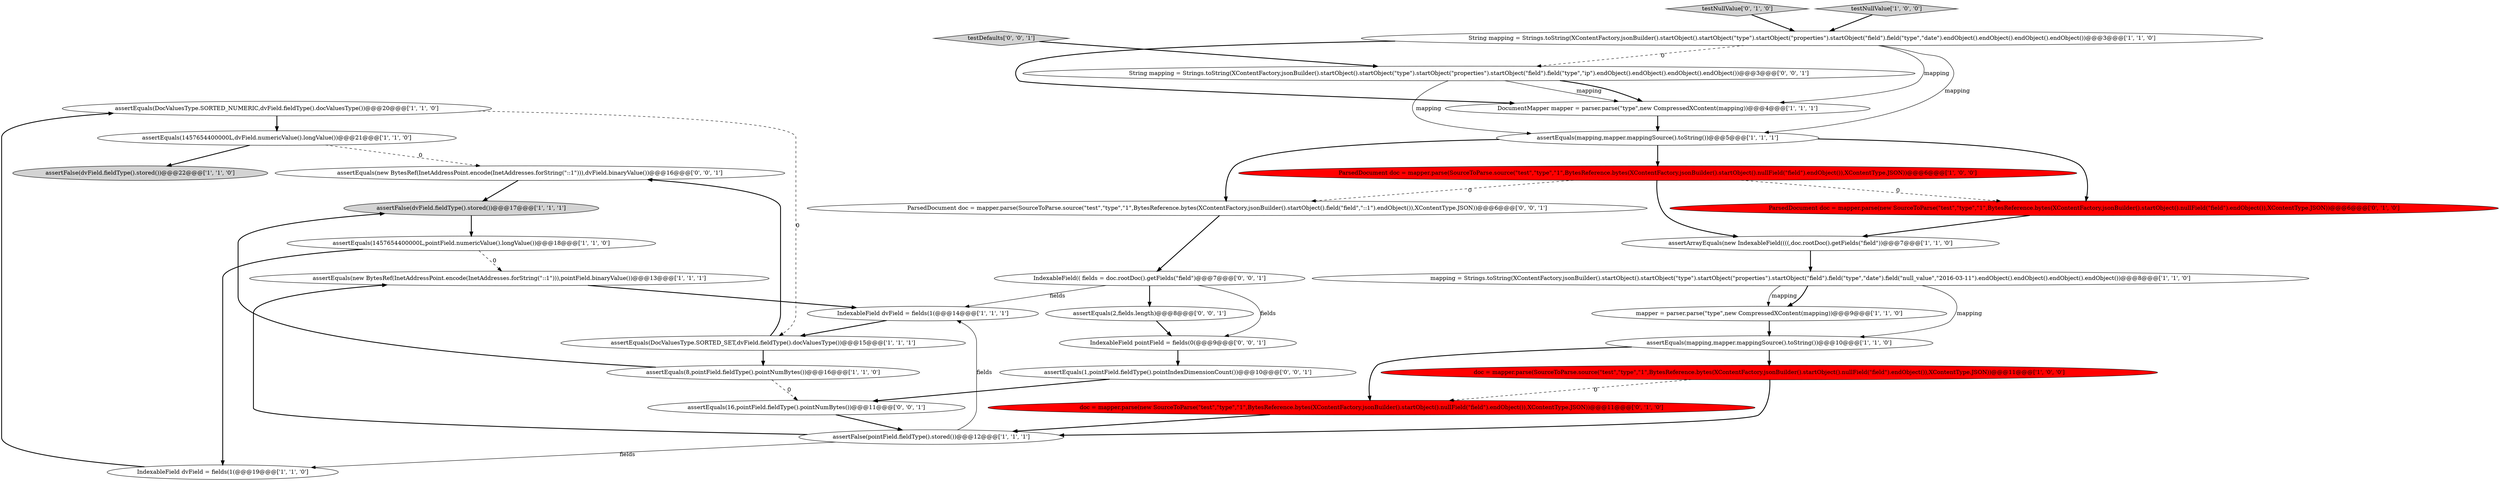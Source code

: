 digraph {
8 [style = filled, label = "assertEquals(DocValuesType.SORTED_NUMERIC,dvField.fieldType().docValuesType())@@@20@@@['1', '1', '0']", fillcolor = white, shape = ellipse image = "AAA0AAABBB1BBB"];
29 [style = filled, label = "assertEquals(16,pointField.fieldType().pointNumBytes())@@@11@@@['0', '0', '1']", fillcolor = white, shape = ellipse image = "AAA0AAABBB3BBB"];
1 [style = filled, label = "assertFalse(dvField.fieldType().stored())@@@17@@@['1', '1', '1']", fillcolor = lightgray, shape = ellipse image = "AAA0AAABBB1BBB"];
2 [style = filled, label = "assertEquals(1457654400000L,dvField.numericValue().longValue())@@@21@@@['1', '1', '0']", fillcolor = white, shape = ellipse image = "AAA0AAABBB1BBB"];
18 [style = filled, label = "IndexableField dvField = fields(1(@@@14@@@['1', '1', '1']", fillcolor = white, shape = ellipse image = "AAA0AAABBB1BBB"];
14 [style = filled, label = "assertEquals(new BytesRef(InetAddressPoint.encode(InetAddresses.forString(\"::1\"))),pointField.binaryValue())@@@13@@@['1', '1', '1']", fillcolor = white, shape = ellipse image = "AAA0AAABBB1BBB"];
13 [style = filled, label = "mapper = parser.parse(\"type\",new CompressedXContent(mapping))@@@9@@@['1', '1', '0']", fillcolor = white, shape = ellipse image = "AAA0AAABBB1BBB"];
17 [style = filled, label = "assertEquals(mapping,mapper.mappingSource().toString())@@@10@@@['1', '1', '0']", fillcolor = white, shape = ellipse image = "AAA0AAABBB1BBB"];
12 [style = filled, label = "assertEquals(DocValuesType.SORTED_SET,dvField.fieldType().docValuesType())@@@15@@@['1', '1', '1']", fillcolor = white, shape = ellipse image = "AAA0AAABBB1BBB"];
19 [style = filled, label = "DocumentMapper mapper = parser.parse(\"type\",new CompressedXContent(mapping))@@@4@@@['1', '1', '1']", fillcolor = white, shape = ellipse image = "AAA0AAABBB1BBB"];
20 [style = filled, label = "assertFalse(dvField.fieldType().stored())@@@22@@@['1', '1', '0']", fillcolor = lightgray, shape = ellipse image = "AAA0AAABBB1BBB"];
3 [style = filled, label = "ParsedDocument doc = mapper.parse(SourceToParse.source(\"test\",\"type\",\"1\",BytesReference.bytes(XContentFactory.jsonBuilder().startObject().nullField(\"field\").endObject()),XContentType.JSON))@@@6@@@['1', '0', '0']", fillcolor = red, shape = ellipse image = "AAA1AAABBB1BBB"];
26 [style = filled, label = "ParsedDocument doc = mapper.parse(SourceToParse.source(\"test\",\"type\",\"1\",BytesReference.bytes(XContentFactory.jsonBuilder().startObject().field(\"field\",\"::1\").endObject()),XContentType.JSON))@@@6@@@['0', '0', '1']", fillcolor = white, shape = ellipse image = "AAA0AAABBB3BBB"];
31 [style = filled, label = "IndexableField(( fields = doc.rootDoc().getFields(\"field\")@@@7@@@['0', '0', '1']", fillcolor = white, shape = ellipse image = "AAA0AAABBB3BBB"];
11 [style = filled, label = "doc = mapper.parse(SourceToParse.source(\"test\",\"type\",\"1\",BytesReference.bytes(XContentFactory.jsonBuilder().startObject().nullField(\"field\").endObject()),XContentType.JSON))@@@11@@@['1', '0', '0']", fillcolor = red, shape = ellipse image = "AAA1AAABBB1BBB"];
0 [style = filled, label = "mapping = Strings.toString(XContentFactory.jsonBuilder().startObject().startObject(\"type\").startObject(\"properties\").startObject(\"field\").field(\"type\",\"date\").field(\"null_value\",\"2016-03-11\").endObject().endObject().endObject().endObject())@@@8@@@['1', '1', '0']", fillcolor = white, shape = ellipse image = "AAA0AAABBB1BBB"];
15 [style = filled, label = "assertEquals(1457654400000L,pointField.numericValue().longValue())@@@18@@@['1', '1', '0']", fillcolor = white, shape = ellipse image = "AAA0AAABBB1BBB"];
32 [style = filled, label = "assertEquals(2,fields.length)@@@8@@@['0', '0', '1']", fillcolor = white, shape = ellipse image = "AAA0AAABBB3BBB"];
22 [style = filled, label = "testNullValue['0', '1', '0']", fillcolor = lightgray, shape = diamond image = "AAA0AAABBB2BBB"];
7 [style = filled, label = "IndexableField dvField = fields(1(@@@19@@@['1', '1', '0']", fillcolor = white, shape = ellipse image = "AAA0AAABBB1BBB"];
28 [style = filled, label = "String mapping = Strings.toString(XContentFactory.jsonBuilder().startObject().startObject(\"type\").startObject(\"properties\").startObject(\"field\").field(\"type\",\"ip\").endObject().endObject().endObject().endObject())@@@3@@@['0', '0', '1']", fillcolor = white, shape = ellipse image = "AAA0AAABBB3BBB"];
23 [style = filled, label = "ParsedDocument doc = mapper.parse(new SourceToParse(\"test\",\"type\",\"1\",BytesReference.bytes(XContentFactory.jsonBuilder().startObject().nullField(\"field\").endObject()),XContentType.JSON))@@@6@@@['0', '1', '0']", fillcolor = red, shape = ellipse image = "AAA1AAABBB2BBB"];
24 [style = filled, label = "assertEquals(1,pointField.fieldType().pointIndexDimensionCount())@@@10@@@['0', '0', '1']", fillcolor = white, shape = ellipse image = "AAA0AAABBB3BBB"];
10 [style = filled, label = "assertEquals(8,pointField.fieldType().pointNumBytes())@@@16@@@['1', '1', '0']", fillcolor = white, shape = ellipse image = "AAA0AAABBB1BBB"];
5 [style = filled, label = "String mapping = Strings.toString(XContentFactory.jsonBuilder().startObject().startObject(\"type\").startObject(\"properties\").startObject(\"field\").field(\"type\",\"date\").endObject().endObject().endObject().endObject())@@@3@@@['1', '1', '0']", fillcolor = white, shape = ellipse image = "AAA0AAABBB1BBB"];
25 [style = filled, label = "assertEquals(new BytesRef(InetAddressPoint.encode(InetAddresses.forString(\"::1\"))),dvField.binaryValue())@@@16@@@['0', '0', '1']", fillcolor = white, shape = ellipse image = "AAA0AAABBB3BBB"];
27 [style = filled, label = "IndexableField pointField = fields(0(@@@9@@@['0', '0', '1']", fillcolor = white, shape = ellipse image = "AAA0AAABBB3BBB"];
6 [style = filled, label = "testNullValue['1', '0', '0']", fillcolor = lightgray, shape = diamond image = "AAA0AAABBB1BBB"];
16 [style = filled, label = "assertArrayEquals(new IndexableField((((,doc.rootDoc().getFields(\"field\"))@@@7@@@['1', '1', '0']", fillcolor = white, shape = ellipse image = "AAA0AAABBB1BBB"];
30 [style = filled, label = "testDefaults['0', '0', '1']", fillcolor = lightgray, shape = diamond image = "AAA0AAABBB3BBB"];
4 [style = filled, label = "assertFalse(pointField.fieldType().stored())@@@12@@@['1', '1', '1']", fillcolor = white, shape = ellipse image = "AAA0AAABBB1BBB"];
21 [style = filled, label = "doc = mapper.parse(new SourceToParse(\"test\",\"type\",\"1\",BytesReference.bytes(XContentFactory.jsonBuilder().startObject().nullField(\"field\").endObject()),XContentType.JSON))@@@11@@@['0', '1', '0']", fillcolor = red, shape = ellipse image = "AAA1AAABBB2BBB"];
9 [style = filled, label = "assertEquals(mapping,mapper.mappingSource().toString())@@@5@@@['1', '1', '1']", fillcolor = white, shape = ellipse image = "AAA0AAABBB1BBB"];
16->0 [style = bold, label=""];
4->14 [style = bold, label=""];
2->20 [style = bold, label=""];
23->16 [style = bold, label=""];
29->4 [style = bold, label=""];
25->1 [style = bold, label=""];
0->13 [style = bold, label=""];
15->7 [style = bold, label=""];
5->9 [style = solid, label="mapping"];
3->26 [style = dashed, label="0"];
0->13 [style = solid, label="mapping"];
31->27 [style = solid, label="fields"];
31->18 [style = solid, label="fields"];
1->15 [style = bold, label=""];
31->32 [style = bold, label=""];
11->4 [style = bold, label=""];
18->12 [style = bold, label=""];
32->27 [style = bold, label=""];
8->12 [style = dashed, label="0"];
24->29 [style = bold, label=""];
3->16 [style = bold, label=""];
28->19 [style = solid, label="mapping"];
10->29 [style = dashed, label="0"];
7->8 [style = bold, label=""];
22->5 [style = bold, label=""];
5->19 [style = solid, label="mapping"];
9->26 [style = bold, label=""];
9->23 [style = bold, label=""];
5->19 [style = bold, label=""];
3->23 [style = dashed, label="0"];
13->17 [style = bold, label=""];
6->5 [style = bold, label=""];
26->31 [style = bold, label=""];
12->10 [style = bold, label=""];
30->28 [style = bold, label=""];
5->28 [style = dashed, label="0"];
8->2 [style = bold, label=""];
19->9 [style = bold, label=""];
15->14 [style = dashed, label="0"];
12->25 [style = bold, label=""];
28->19 [style = bold, label=""];
2->25 [style = dashed, label="0"];
9->3 [style = bold, label=""];
0->17 [style = solid, label="mapping"];
14->18 [style = bold, label=""];
27->24 [style = bold, label=""];
4->18 [style = solid, label="fields"];
10->1 [style = bold, label=""];
28->9 [style = solid, label="mapping"];
4->7 [style = solid, label="fields"];
17->21 [style = bold, label=""];
21->4 [style = bold, label=""];
17->11 [style = bold, label=""];
11->21 [style = dashed, label="0"];
}
